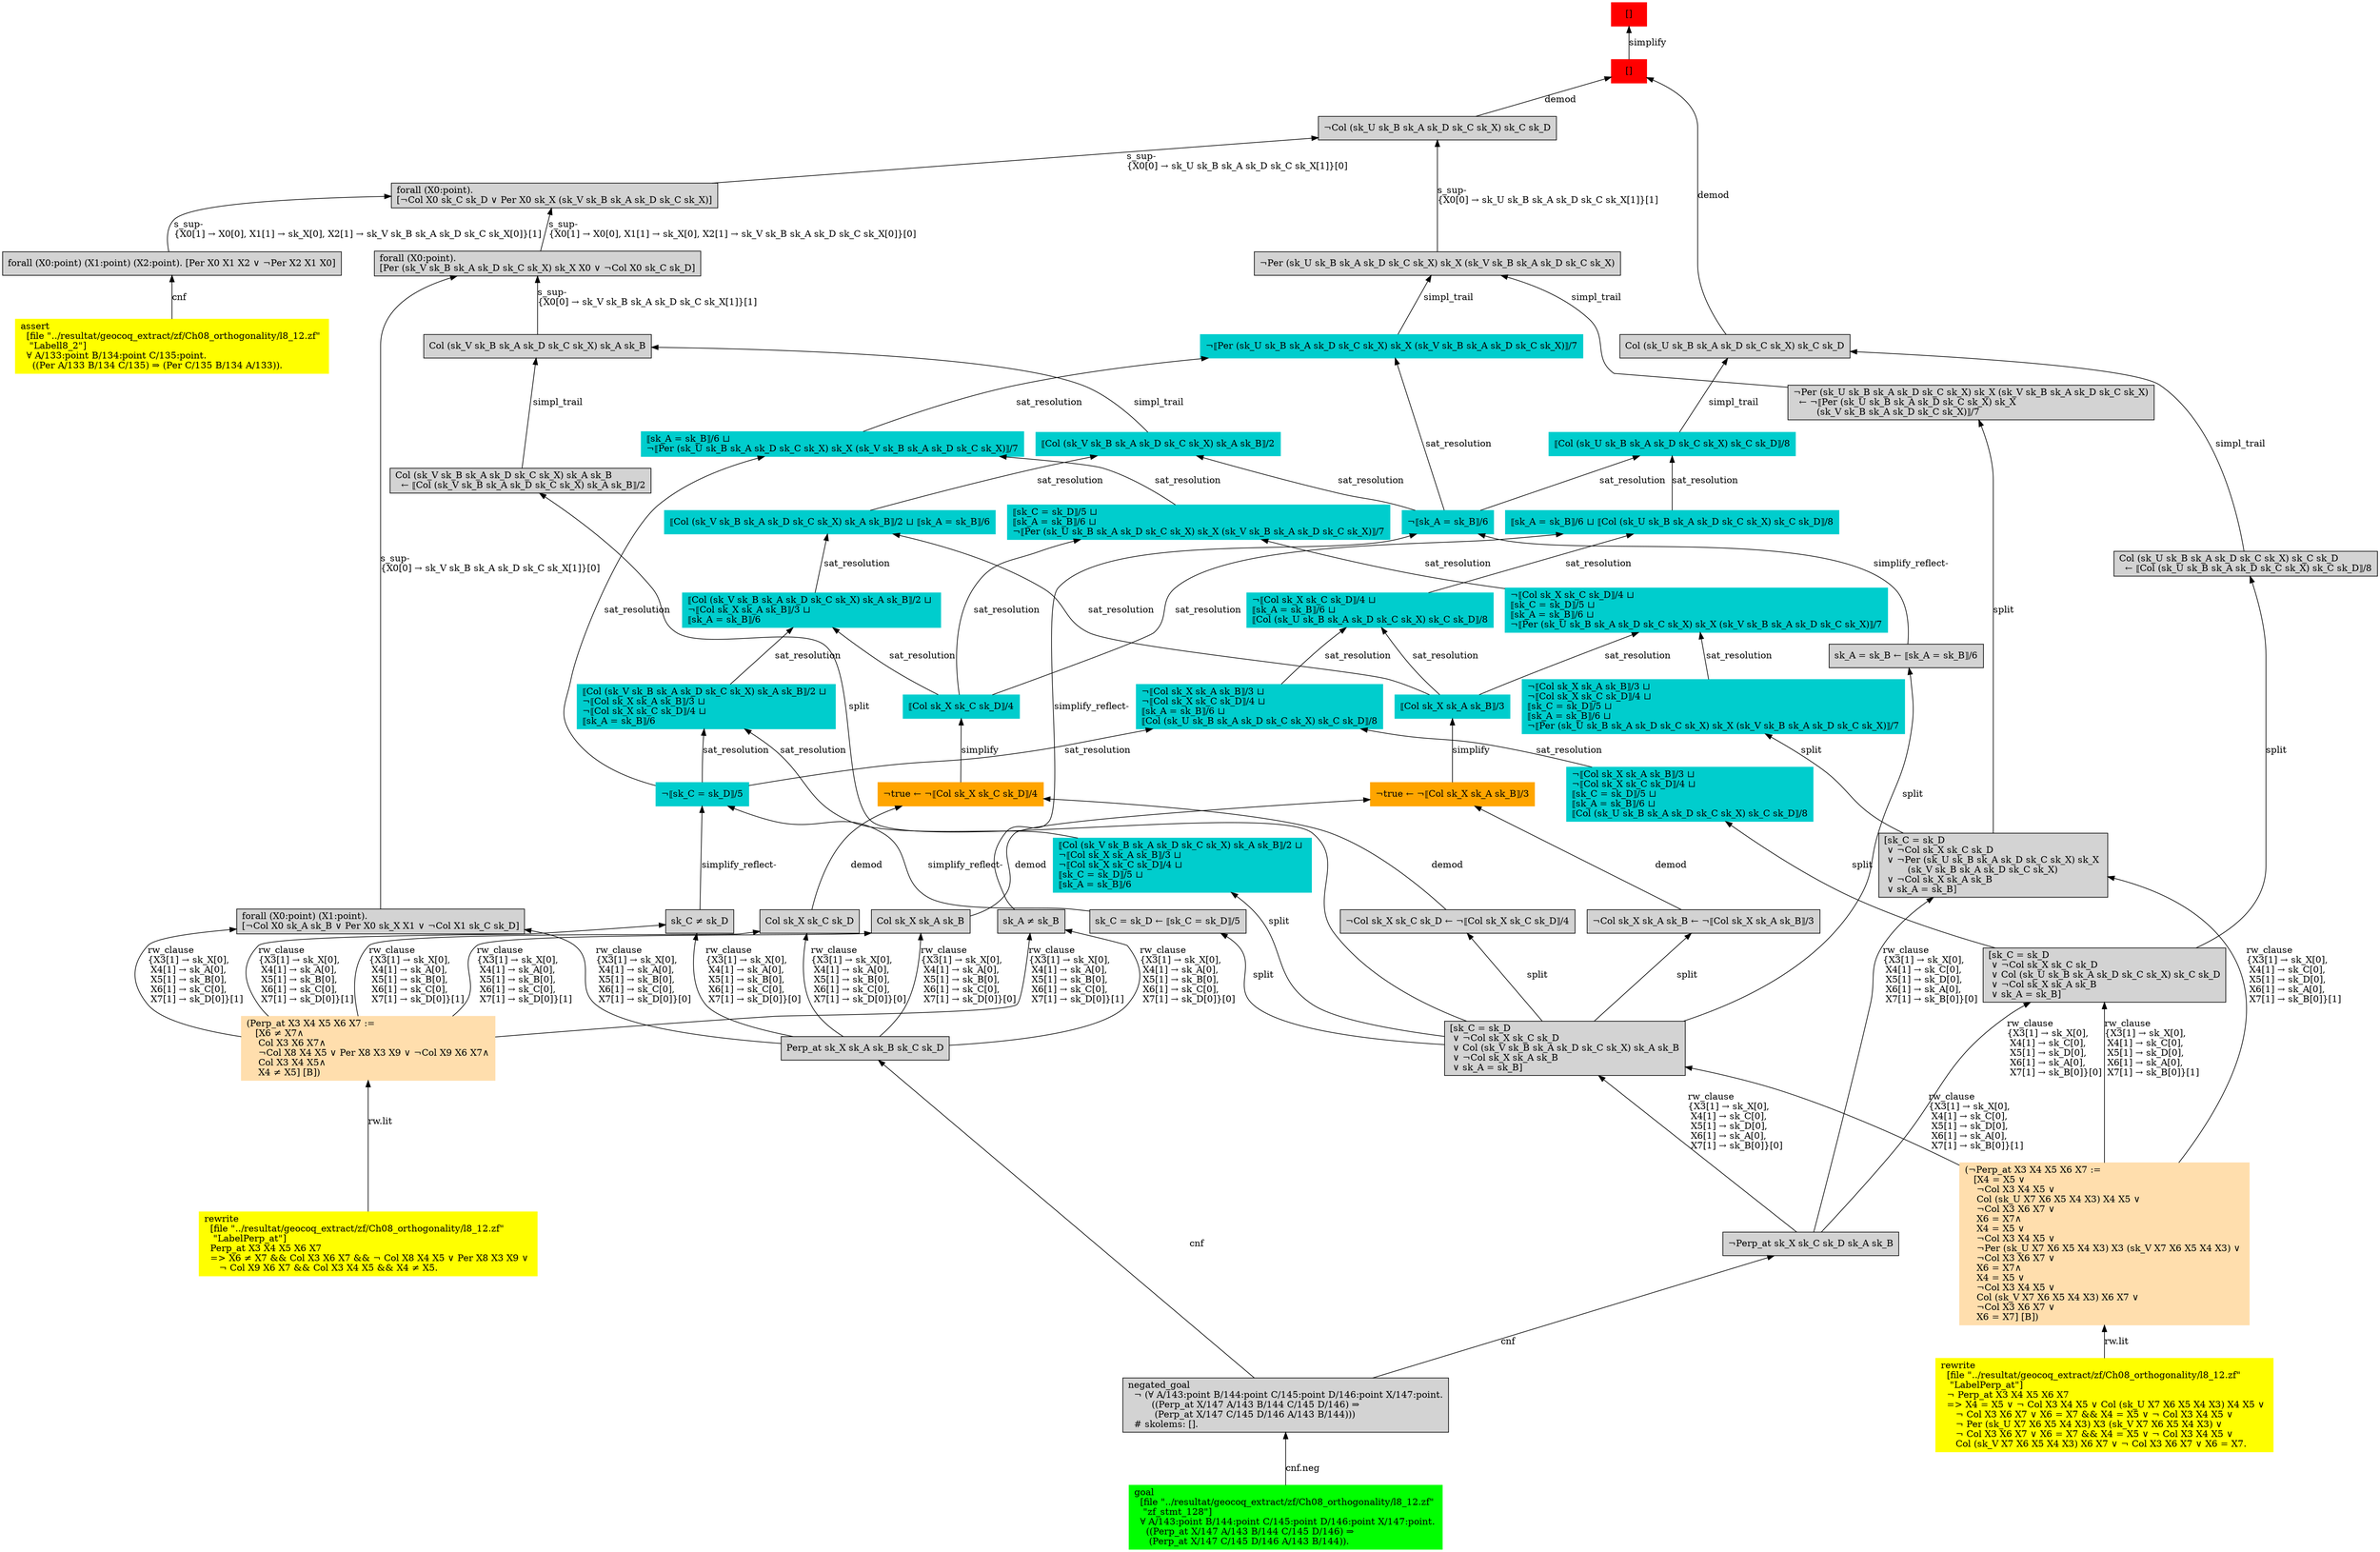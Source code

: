 digraph "unsat_graph" {
  vertex_0 [color=red, label="[]", shape=box, style=filled];
  vertex_0 -> vertex_1 [label="simplify", dir="back"];
  vertex_1 [color=red, label="[]", shape=box, style=filled];
  vertex_1 -> vertex_2 [label="demod", dir="back"];
  vertex_2 [shape=box, label="Col (sk_U sk_B sk_A sk_D sk_C sk_X) sk_C sk_D\l", style=filled];
  vertex_2 -> vertex_3 [label="simpl_trail", dir="back"];
  vertex_3 [color=cyan3, shape=box, label="⟦Col (sk_U sk_B sk_A sk_D sk_C sk_X) sk_C sk_D⟧/8\l", style=filled];
  vertex_3 -> vertex_4 [label="sat_resolution", dir="back"];
  vertex_4 [color=cyan3, shape=box, label="¬⟦sk_A = sk_B⟧/6\l", style=filled];
  vertex_4 -> vertex_5 [label="simplify_reflect-", dir="back"];
  vertex_5 [shape=box, label="sk_A ≠ sk_B\l", style=filled];
  vertex_5 -> vertex_6 [label="rw_clause\l\{X3[1] → sk_X[0], \l X4[1] → sk_A[0], \l X5[1] → sk_B[0], \l X6[1] → sk_C[0], \l X7[1] → sk_D[0]\}[1]\l", dir="back"];
  vertex_6 [color=navajowhite, shape=box, label="(Perp_at X3 X4 X5 X6 X7 :=\l   [X6 ≠ X7∧\l    Col X3 X6 X7∧\l    ¬Col X8 X4 X5 ∨ Per X8 X3 X9 ∨ ¬Col X9 X6 X7∧\l    Col X3 X4 X5∧\l    X4 ≠ X5] [B])\l", style=filled];
  vertex_6 -> vertex_7 [label="rw.lit", dir="back"];
  vertex_7 [color=yellow, shape=box, label="rewrite\l  [file \"../resultat/geocoq_extract/zf/Ch08_orthogonality/l8_12.zf\" \l   \"LabelPerp_at\"]\l  Perp_at X3 X4 X5 X6 X7\l  =\> X6 ≠ X7 && Col X3 X6 X7 && ¬ Col X8 X4 X5 ∨ Per X8 X3 X9 ∨ \l     ¬ Col X9 X6 X7 && Col X3 X4 X5 && X4 ≠ X5.\l", style=filled];
  vertex_5 -> vertex_8 [label="rw_clause\l\{X3[1] → sk_X[0], \l X4[1] → sk_A[0], \l X5[1] → sk_B[0], \l X6[1] → sk_C[0], \l X7[1] → sk_D[0]\}[0]\l", dir="back"];
  vertex_8 [shape=box, label="Perp_at sk_X sk_A sk_B sk_C sk_D\l", style=filled];
  vertex_8 -> vertex_9 [label="cnf", dir="back"];
  vertex_9 [shape=box, label="negated_goal\l  ¬ (∀ A/143:point B/144:point C/145:point D/146:point X/147:point.\l        ((Perp_at X/147 A/143 B/144 C/145 D/146) ⇒\l         (Perp_at X/147 C/145 D/146 A/143 B/144)))\l  # skolems: [].\l", style=filled];
  vertex_9 -> vertex_10 [label="cnf.neg", dir="back"];
  vertex_10 [color=green, shape=box, label="goal\l  [file \"../resultat/geocoq_extract/zf/Ch08_orthogonality/l8_12.zf\" \l   \"zf_stmt_128\"]\l  ∀ A/143:point B/144:point C/145:point D/146:point X/147:point.\l    ((Perp_at X/147 A/143 B/144 C/145 D/146) ⇒\l     (Perp_at X/147 C/145 D/146 A/143 B/144)).\l", style=filled];
  vertex_4 -> vertex_11 [label="simplify_reflect-", dir="back"];
  vertex_11 [shape=box, label="sk_A = sk_B ← ⟦sk_A = sk_B⟧/6\l", style=filled];
  vertex_11 -> vertex_12 [label="split", dir="back"];
  vertex_12 [shape=box, label="[sk_C = sk_D\l ∨ ¬Col sk_X sk_C sk_D\l ∨ Col (sk_V sk_B sk_A sk_D sk_C sk_X) sk_A sk_B\l ∨ ¬Col sk_X sk_A sk_B\l ∨ sk_A = sk_B]\l", style=filled];
  vertex_12 -> vertex_13 [label="rw_clause\l\{X3[1] → sk_X[0], \l X4[1] → sk_C[0], \l X5[1] → sk_D[0], \l X6[1] → sk_A[0], \l X7[1] → sk_B[0]\}[1]\l", dir="back"];
  vertex_13 [color=navajowhite, shape=box, label="(¬Perp_at X3 X4 X5 X6 X7 :=\l   [X4 = X5 ∨ \l    ¬Col X3 X4 X5 ∨ \l    Col (sk_U X7 X6 X5 X4 X3) X4 X5 ∨ \l    ¬Col X3 X6 X7 ∨ \l    X6 = X7∧\l    X4 = X5 ∨ \l    ¬Col X3 X4 X5 ∨ \l    ¬Per (sk_U X7 X6 X5 X4 X3) X3 (sk_V X7 X6 X5 X4 X3) ∨ \l    ¬Col X3 X6 X7 ∨ \l    X6 = X7∧\l    X4 = X5 ∨ \l    ¬Col X3 X4 X5 ∨ \l    Col (sk_V X7 X6 X5 X4 X3) X6 X7 ∨ \l    ¬Col X3 X6 X7 ∨ \l    X6 = X7] [B])\l", style=filled];
  vertex_13 -> vertex_14 [label="rw.lit", dir="back"];
  vertex_14 [color=yellow, shape=box, label="rewrite\l  [file \"../resultat/geocoq_extract/zf/Ch08_orthogonality/l8_12.zf\" \l   \"LabelPerp_at\"]\l  ¬ Perp_at X3 X4 X5 X6 X7\l  =\> X4 = X5 ∨ ¬ Col X3 X4 X5 ∨ Col (sk_U X7 X6 X5 X4 X3) X4 X5 ∨ \l     ¬ Col X3 X6 X7 ∨ X6 = X7 && X4 = X5 ∨ ¬ Col X3 X4 X5 ∨ \l     ¬ Per (sk_U X7 X6 X5 X4 X3) X3 (sk_V X7 X6 X5 X4 X3) ∨ \l     ¬ Col X3 X6 X7 ∨ X6 = X7 && X4 = X5 ∨ ¬ Col X3 X4 X5 ∨ \l     Col (sk_V X7 X6 X5 X4 X3) X6 X7 ∨ ¬ Col X3 X6 X7 ∨ X6 = X7.\l", style=filled];
  vertex_12 -> vertex_15 [label="rw_clause\l\{X3[1] → sk_X[0], \l X4[1] → sk_C[0], \l X5[1] → sk_D[0], \l X6[1] → sk_A[0], \l X7[1] → sk_B[0]\}[0]\l", dir="back"];
  vertex_15 [shape=box, label="¬Perp_at sk_X sk_C sk_D sk_A sk_B\l", style=filled];
  vertex_15 -> vertex_9 [label="cnf", dir="back"];
  vertex_3 -> vertex_16 [label="sat_resolution", dir="back"];
  vertex_16 [color=cyan3, shape=box, label="⟦sk_A = sk_B⟧/6 ⊔ ⟦Col (sk_U sk_B sk_A sk_D sk_C sk_X) sk_C sk_D⟧/8\l", style=filled];
  vertex_16 -> vertex_17 [label="sat_resolution", dir="back"];
  vertex_17 [color=cyan3, shape=box, label="⟦Col sk_X sk_C sk_D⟧/4\l", style=filled];
  vertex_17 -> vertex_18 [label="simplify", dir="back"];
  vertex_18 [color=orange, shape=box, label="¬true ← ¬⟦Col sk_X sk_C sk_D⟧/4\l", style=filled];
  vertex_18 -> vertex_19 [label="demod", dir="back"];
  vertex_19 [shape=box, label="Col sk_X sk_C sk_D\l", style=filled];
  vertex_19 -> vertex_6 [label="rw_clause\l\{X3[1] → sk_X[0], \l X4[1] → sk_A[0], \l X5[1] → sk_B[0], \l X6[1] → sk_C[0], \l X7[1] → sk_D[0]\}[1]\l", dir="back"];
  vertex_19 -> vertex_8 [label="rw_clause\l\{X3[1] → sk_X[0], \l X4[1] → sk_A[0], \l X5[1] → sk_B[0], \l X6[1] → sk_C[0], \l X7[1] → sk_D[0]\}[0]\l", dir="back"];
  vertex_18 -> vertex_20 [label="demod", dir="back"];
  vertex_20 [shape=box, label="¬Col sk_X sk_C sk_D ← ¬⟦Col sk_X sk_C sk_D⟧/4\l", style=filled];
  vertex_20 -> vertex_12 [label="split", dir="back"];
  vertex_16 -> vertex_21 [label="sat_resolution", dir="back"];
  vertex_21 [color=cyan3, shape=box, label="¬⟦Col sk_X sk_C sk_D⟧/4 ⊔ \l⟦sk_A = sk_B⟧/6 ⊔ \l⟦Col (sk_U sk_B sk_A sk_D sk_C sk_X) sk_C sk_D⟧/8\l", style=filled];
  vertex_21 -> vertex_22 [label="sat_resolution", dir="back"];
  vertex_22 [color=cyan3, shape=box, label="⟦Col sk_X sk_A sk_B⟧/3\l", style=filled];
  vertex_22 -> vertex_23 [label="simplify", dir="back"];
  vertex_23 [color=orange, shape=box, label="¬true ← ¬⟦Col sk_X sk_A sk_B⟧/3\l", style=filled];
  vertex_23 -> vertex_24 [label="demod", dir="back"];
  vertex_24 [shape=box, label="Col sk_X sk_A sk_B\l", style=filled];
  vertex_24 -> vertex_6 [label="rw_clause\l\{X3[1] → sk_X[0], \l X4[1] → sk_A[0], \l X5[1] → sk_B[0], \l X6[1] → sk_C[0], \l X7[1] → sk_D[0]\}[1]\l", dir="back"];
  vertex_24 -> vertex_8 [label="rw_clause\l\{X3[1] → sk_X[0], \l X4[1] → sk_A[0], \l X5[1] → sk_B[0], \l X6[1] → sk_C[0], \l X7[1] → sk_D[0]\}[0]\l", dir="back"];
  vertex_23 -> vertex_25 [label="demod", dir="back"];
  vertex_25 [shape=box, label="¬Col sk_X sk_A sk_B ← ¬⟦Col sk_X sk_A sk_B⟧/3\l", style=filled];
  vertex_25 -> vertex_12 [label="split", dir="back"];
  vertex_21 -> vertex_26 [label="sat_resolution", dir="back"];
  vertex_26 [color=cyan3, shape=box, label="¬⟦Col sk_X sk_A sk_B⟧/3 ⊔ \l¬⟦Col sk_X sk_C sk_D⟧/4 ⊔ \l⟦sk_A = sk_B⟧/6 ⊔ \l⟦Col (sk_U sk_B sk_A sk_D sk_C sk_X) sk_C sk_D⟧/8\l", style=filled];
  vertex_26 -> vertex_27 [label="sat_resolution", dir="back"];
  vertex_27 [color=cyan3, shape=box, label="¬⟦sk_C = sk_D⟧/5\l", style=filled];
  vertex_27 -> vertex_28 [label="simplify_reflect-", dir="back"];
  vertex_28 [shape=box, label="sk_C ≠ sk_D\l", style=filled];
  vertex_28 -> vertex_6 [label="rw_clause\l\{X3[1] → sk_X[0], \l X4[1] → sk_A[0], \l X5[1] → sk_B[0], \l X6[1] → sk_C[0], \l X7[1] → sk_D[0]\}[1]\l", dir="back"];
  vertex_28 -> vertex_8 [label="rw_clause\l\{X3[1] → sk_X[0], \l X4[1] → sk_A[0], \l X5[1] → sk_B[0], \l X6[1] → sk_C[0], \l X7[1] → sk_D[0]\}[0]\l", dir="back"];
  vertex_27 -> vertex_29 [label="simplify_reflect-", dir="back"];
  vertex_29 [shape=box, label="sk_C = sk_D ← ⟦sk_C = sk_D⟧/5\l", style=filled];
  vertex_29 -> vertex_12 [label="split", dir="back"];
  vertex_26 -> vertex_30 [label="sat_resolution", dir="back"];
  vertex_30 [color=cyan3, shape=box, label="¬⟦Col sk_X sk_A sk_B⟧/3 ⊔ \l¬⟦Col sk_X sk_C sk_D⟧/4 ⊔ \l⟦sk_C = sk_D⟧/5 ⊔ \l⟦sk_A = sk_B⟧/6 ⊔ \l⟦Col (sk_U sk_B sk_A sk_D sk_C sk_X) sk_C sk_D⟧/8\l", style=filled];
  vertex_30 -> vertex_31 [label="split", dir="back"];
  vertex_31 [shape=box, label="[sk_C = sk_D\l ∨ ¬Col sk_X sk_C sk_D\l ∨ Col (sk_U sk_B sk_A sk_D sk_C sk_X) sk_C sk_D\l ∨ ¬Col sk_X sk_A sk_B\l ∨ sk_A = sk_B]\l", style=filled];
  vertex_31 -> vertex_13 [label="rw_clause\l\{X3[1] → sk_X[0], \l X4[1] → sk_C[0], \l X5[1] → sk_D[0], \l X6[1] → sk_A[0], \l X7[1] → sk_B[0]\}[1]\l", dir="back"];
  vertex_31 -> vertex_15 [label="rw_clause\l\{X3[1] → sk_X[0], \l X4[1] → sk_C[0], \l X5[1] → sk_D[0], \l X6[1] → sk_A[0], \l X7[1] → sk_B[0]\}[0]\l", dir="back"];
  vertex_2 -> vertex_32 [label="simpl_trail", dir="back"];
  vertex_32 [shape=box, label="Col (sk_U sk_B sk_A sk_D sk_C sk_X) sk_C sk_D\l  ← ⟦Col (sk_U sk_B sk_A sk_D sk_C sk_X) sk_C sk_D⟧/8\l", style=filled];
  vertex_32 -> vertex_31 [label="split", dir="back"];
  vertex_1 -> vertex_33 [label="demod", dir="back"];
  vertex_33 [shape=box, label="¬Col (sk_U sk_B sk_A sk_D sk_C sk_X) sk_C sk_D\l", style=filled];
  vertex_33 -> vertex_34 [label="s_sup-\l\{X0[0] → sk_U sk_B sk_A sk_D sk_C sk_X[1]\}[1]\l", dir="back"];
  vertex_34 [shape=box, label="¬Per (sk_U sk_B sk_A sk_D sk_C sk_X) sk_X (sk_V sk_B sk_A sk_D sk_C sk_X)\l", style=filled];
  vertex_34 -> vertex_35 [label="simpl_trail", dir="back"];
  vertex_35 [color=cyan3, shape=box, label="¬⟦Per (sk_U sk_B sk_A sk_D sk_C sk_X) sk_X (sk_V sk_B sk_A sk_D sk_C sk_X)⟧/7\l", style=filled];
  vertex_35 -> vertex_4 [label="sat_resolution", dir="back"];
  vertex_35 -> vertex_36 [label="sat_resolution", dir="back"];
  vertex_36 [color=cyan3, shape=box, label="⟦sk_A = sk_B⟧/6 ⊔ \l¬⟦Per (sk_U sk_B sk_A sk_D sk_C sk_X) sk_X (sk_V sk_B sk_A sk_D sk_C sk_X)⟧/7\l", style=filled];
  vertex_36 -> vertex_27 [label="sat_resolution", dir="back"];
  vertex_36 -> vertex_37 [label="sat_resolution", dir="back"];
  vertex_37 [color=cyan3, shape=box, label="⟦sk_C = sk_D⟧/5 ⊔ \l⟦sk_A = sk_B⟧/6 ⊔ \l¬⟦Per (sk_U sk_B sk_A sk_D sk_C sk_X) sk_X (sk_V sk_B sk_A sk_D sk_C sk_X)⟧/7\l", style=filled];
  vertex_37 -> vertex_17 [label="sat_resolution", dir="back"];
  vertex_37 -> vertex_38 [label="sat_resolution", dir="back"];
  vertex_38 [color=cyan3, shape=box, label="¬⟦Col sk_X sk_C sk_D⟧/4 ⊔ \l⟦sk_C = sk_D⟧/5 ⊔ \l⟦sk_A = sk_B⟧/6 ⊔ \l¬⟦Per (sk_U sk_B sk_A sk_D sk_C sk_X) sk_X (sk_V sk_B sk_A sk_D sk_C sk_X)⟧/7\l", style=filled];
  vertex_38 -> vertex_22 [label="sat_resolution", dir="back"];
  vertex_38 -> vertex_39 [label="sat_resolution", dir="back"];
  vertex_39 [color=cyan3, shape=box, label="¬⟦Col sk_X sk_A sk_B⟧/3 ⊔ \l¬⟦Col sk_X sk_C sk_D⟧/4 ⊔ \l⟦sk_C = sk_D⟧/5 ⊔ \l⟦sk_A = sk_B⟧/6 ⊔ \l¬⟦Per (sk_U sk_B sk_A sk_D sk_C sk_X) sk_X (sk_V sk_B sk_A sk_D sk_C sk_X)⟧/7\l", style=filled];
  vertex_39 -> vertex_40 [label="split", dir="back"];
  vertex_40 [shape=box, label="[sk_C = sk_D\l ∨ ¬Col sk_X sk_C sk_D\l ∨ ¬Per (sk_U sk_B sk_A sk_D sk_C sk_X) sk_X \l        (sk_V sk_B sk_A sk_D sk_C sk_X)\l ∨ ¬Col sk_X sk_A sk_B\l ∨ sk_A = sk_B]\l", style=filled];
  vertex_40 -> vertex_13 [label="rw_clause\l\{X3[1] → sk_X[0], \l X4[1] → sk_C[0], \l X5[1] → sk_D[0], \l X6[1] → sk_A[0], \l X7[1] → sk_B[0]\}[1]\l", dir="back"];
  vertex_40 -> vertex_15 [label="rw_clause\l\{X3[1] → sk_X[0], \l X4[1] → sk_C[0], \l X5[1] → sk_D[0], \l X6[1] → sk_A[0], \l X7[1] → sk_B[0]\}[0]\l", dir="back"];
  vertex_34 -> vertex_41 [label="simpl_trail", dir="back"];
  vertex_41 [shape=box, label="¬Per (sk_U sk_B sk_A sk_D sk_C sk_X) sk_X (sk_V sk_B sk_A sk_D sk_C sk_X)\l  ← ¬⟦Per (sk_U sk_B sk_A sk_D sk_C sk_X) sk_X \l        (sk_V sk_B sk_A sk_D sk_C sk_X)⟧/7\l", style=filled];
  vertex_41 -> vertex_40 [label="split", dir="back"];
  vertex_33 -> vertex_42 [label="s_sup-\l\{X0[0] → sk_U sk_B sk_A sk_D sk_C sk_X[1]\}[0]\l", dir="back"];
  vertex_42 [shape=box, label="forall (X0:point).\l[¬Col X0 sk_C sk_D ∨ Per X0 sk_X (sk_V sk_B sk_A sk_D sk_C sk_X)]\l", style=filled];
  vertex_42 -> vertex_43 [label="s_sup-\l\{X0[1] → X0[0], X1[1] → sk_X[0], X2[1] → sk_V sk_B sk_A sk_D sk_C sk_X[0]\}[1]\l", dir="back"];
  vertex_43 [shape=box, label="forall (X0:point) (X1:point) (X2:point). [Per X0 X1 X2 ∨ ¬Per X2 X1 X0]\l", style=filled];
  vertex_43 -> vertex_44 [label="cnf", dir="back"];
  vertex_44 [color=yellow, shape=box, label="assert\l  [file \"../resultat/geocoq_extract/zf/Ch08_orthogonality/l8_12.zf\" \l   \"Labell8_2\"]\l  ∀ A/133:point B/134:point C/135:point.\l    ((Per A/133 B/134 C/135) ⇒ (Per C/135 B/134 A/133)).\l", style=filled];
  vertex_42 -> vertex_45 [label="s_sup-\l\{X0[1] → X0[0], X1[1] → sk_X[0], X2[1] → sk_V sk_B sk_A sk_D sk_C sk_X[0]\}[0]\l", dir="back"];
  vertex_45 [shape=box, label="forall (X0:point).\l[Per (sk_V sk_B sk_A sk_D sk_C sk_X) sk_X X0 ∨ ¬Col X0 sk_C sk_D]\l", style=filled];
  vertex_45 -> vertex_46 [label="s_sup-\l\{X0[0] → sk_V sk_B sk_A sk_D sk_C sk_X[1]\}[0]\l", dir="back"];
  vertex_46 [shape=box, label="forall (X0:point) (X1:point).\l[¬Col X0 sk_A sk_B ∨ Per X0 sk_X X1 ∨ ¬Col X1 sk_C sk_D]\l", style=filled];
  vertex_46 -> vertex_6 [label="rw_clause\l\{X3[1] → sk_X[0], \l X4[1] → sk_A[0], \l X5[1] → sk_B[0], \l X6[1] → sk_C[0], \l X7[1] → sk_D[0]\}[1]\l", dir="back"];
  vertex_46 -> vertex_8 [label="rw_clause\l\{X3[1] → sk_X[0], \l X4[1] → sk_A[0], \l X5[1] → sk_B[0], \l X6[1] → sk_C[0], \l X7[1] → sk_D[0]\}[0]\l", dir="back"];
  vertex_45 -> vertex_47 [label="s_sup-\l\{X0[0] → sk_V sk_B sk_A sk_D sk_C sk_X[1]\}[1]\l", dir="back"];
  vertex_47 [shape=box, label="Col (sk_V sk_B sk_A sk_D sk_C sk_X) sk_A sk_B\l", style=filled];
  vertex_47 -> vertex_48 [label="simpl_trail", dir="back"];
  vertex_48 [color=cyan3, shape=box, label="⟦Col (sk_V sk_B sk_A sk_D sk_C sk_X) sk_A sk_B⟧/2\l", style=filled];
  vertex_48 -> vertex_4 [label="sat_resolution", dir="back"];
  vertex_48 -> vertex_49 [label="sat_resolution", dir="back"];
  vertex_49 [color=cyan3, shape=box, label="⟦Col (sk_V sk_B sk_A sk_D sk_C sk_X) sk_A sk_B⟧/2 ⊔ ⟦sk_A = sk_B⟧/6\l", style=filled];
  vertex_49 -> vertex_22 [label="sat_resolution", dir="back"];
  vertex_49 -> vertex_50 [label="sat_resolution", dir="back"];
  vertex_50 [color=cyan3, shape=box, label="⟦Col (sk_V sk_B sk_A sk_D sk_C sk_X) sk_A sk_B⟧/2 ⊔ \l¬⟦Col sk_X sk_A sk_B⟧/3 ⊔ \l⟦sk_A = sk_B⟧/6\l", style=filled];
  vertex_50 -> vertex_17 [label="sat_resolution", dir="back"];
  vertex_50 -> vertex_51 [label="sat_resolution", dir="back"];
  vertex_51 [color=cyan3, shape=box, label="⟦Col (sk_V sk_B sk_A sk_D sk_C sk_X) sk_A sk_B⟧/2 ⊔ \l¬⟦Col sk_X sk_A sk_B⟧/3 ⊔ \l¬⟦Col sk_X sk_C sk_D⟧/4 ⊔ \l⟦sk_A = sk_B⟧/6\l", style=filled];
  vertex_51 -> vertex_27 [label="sat_resolution", dir="back"];
  vertex_51 -> vertex_52 [label="sat_resolution", dir="back"];
  vertex_52 [color=cyan3, shape=box, label="⟦Col (sk_V sk_B sk_A sk_D sk_C sk_X) sk_A sk_B⟧/2 ⊔ \l¬⟦Col sk_X sk_A sk_B⟧/3 ⊔ \l¬⟦Col sk_X sk_C sk_D⟧/4 ⊔ \l⟦sk_C = sk_D⟧/5 ⊔ \l⟦sk_A = sk_B⟧/6\l", style=filled];
  vertex_52 -> vertex_12 [label="split", dir="back"];
  vertex_47 -> vertex_53 [label="simpl_trail", dir="back"];
  vertex_53 [shape=box, label="Col (sk_V sk_B sk_A sk_D sk_C sk_X) sk_A sk_B\l  ← ⟦Col (sk_V sk_B sk_A sk_D sk_C sk_X) sk_A sk_B⟧/2\l", style=filled];
  vertex_53 -> vertex_12 [label="split", dir="back"];
  }


